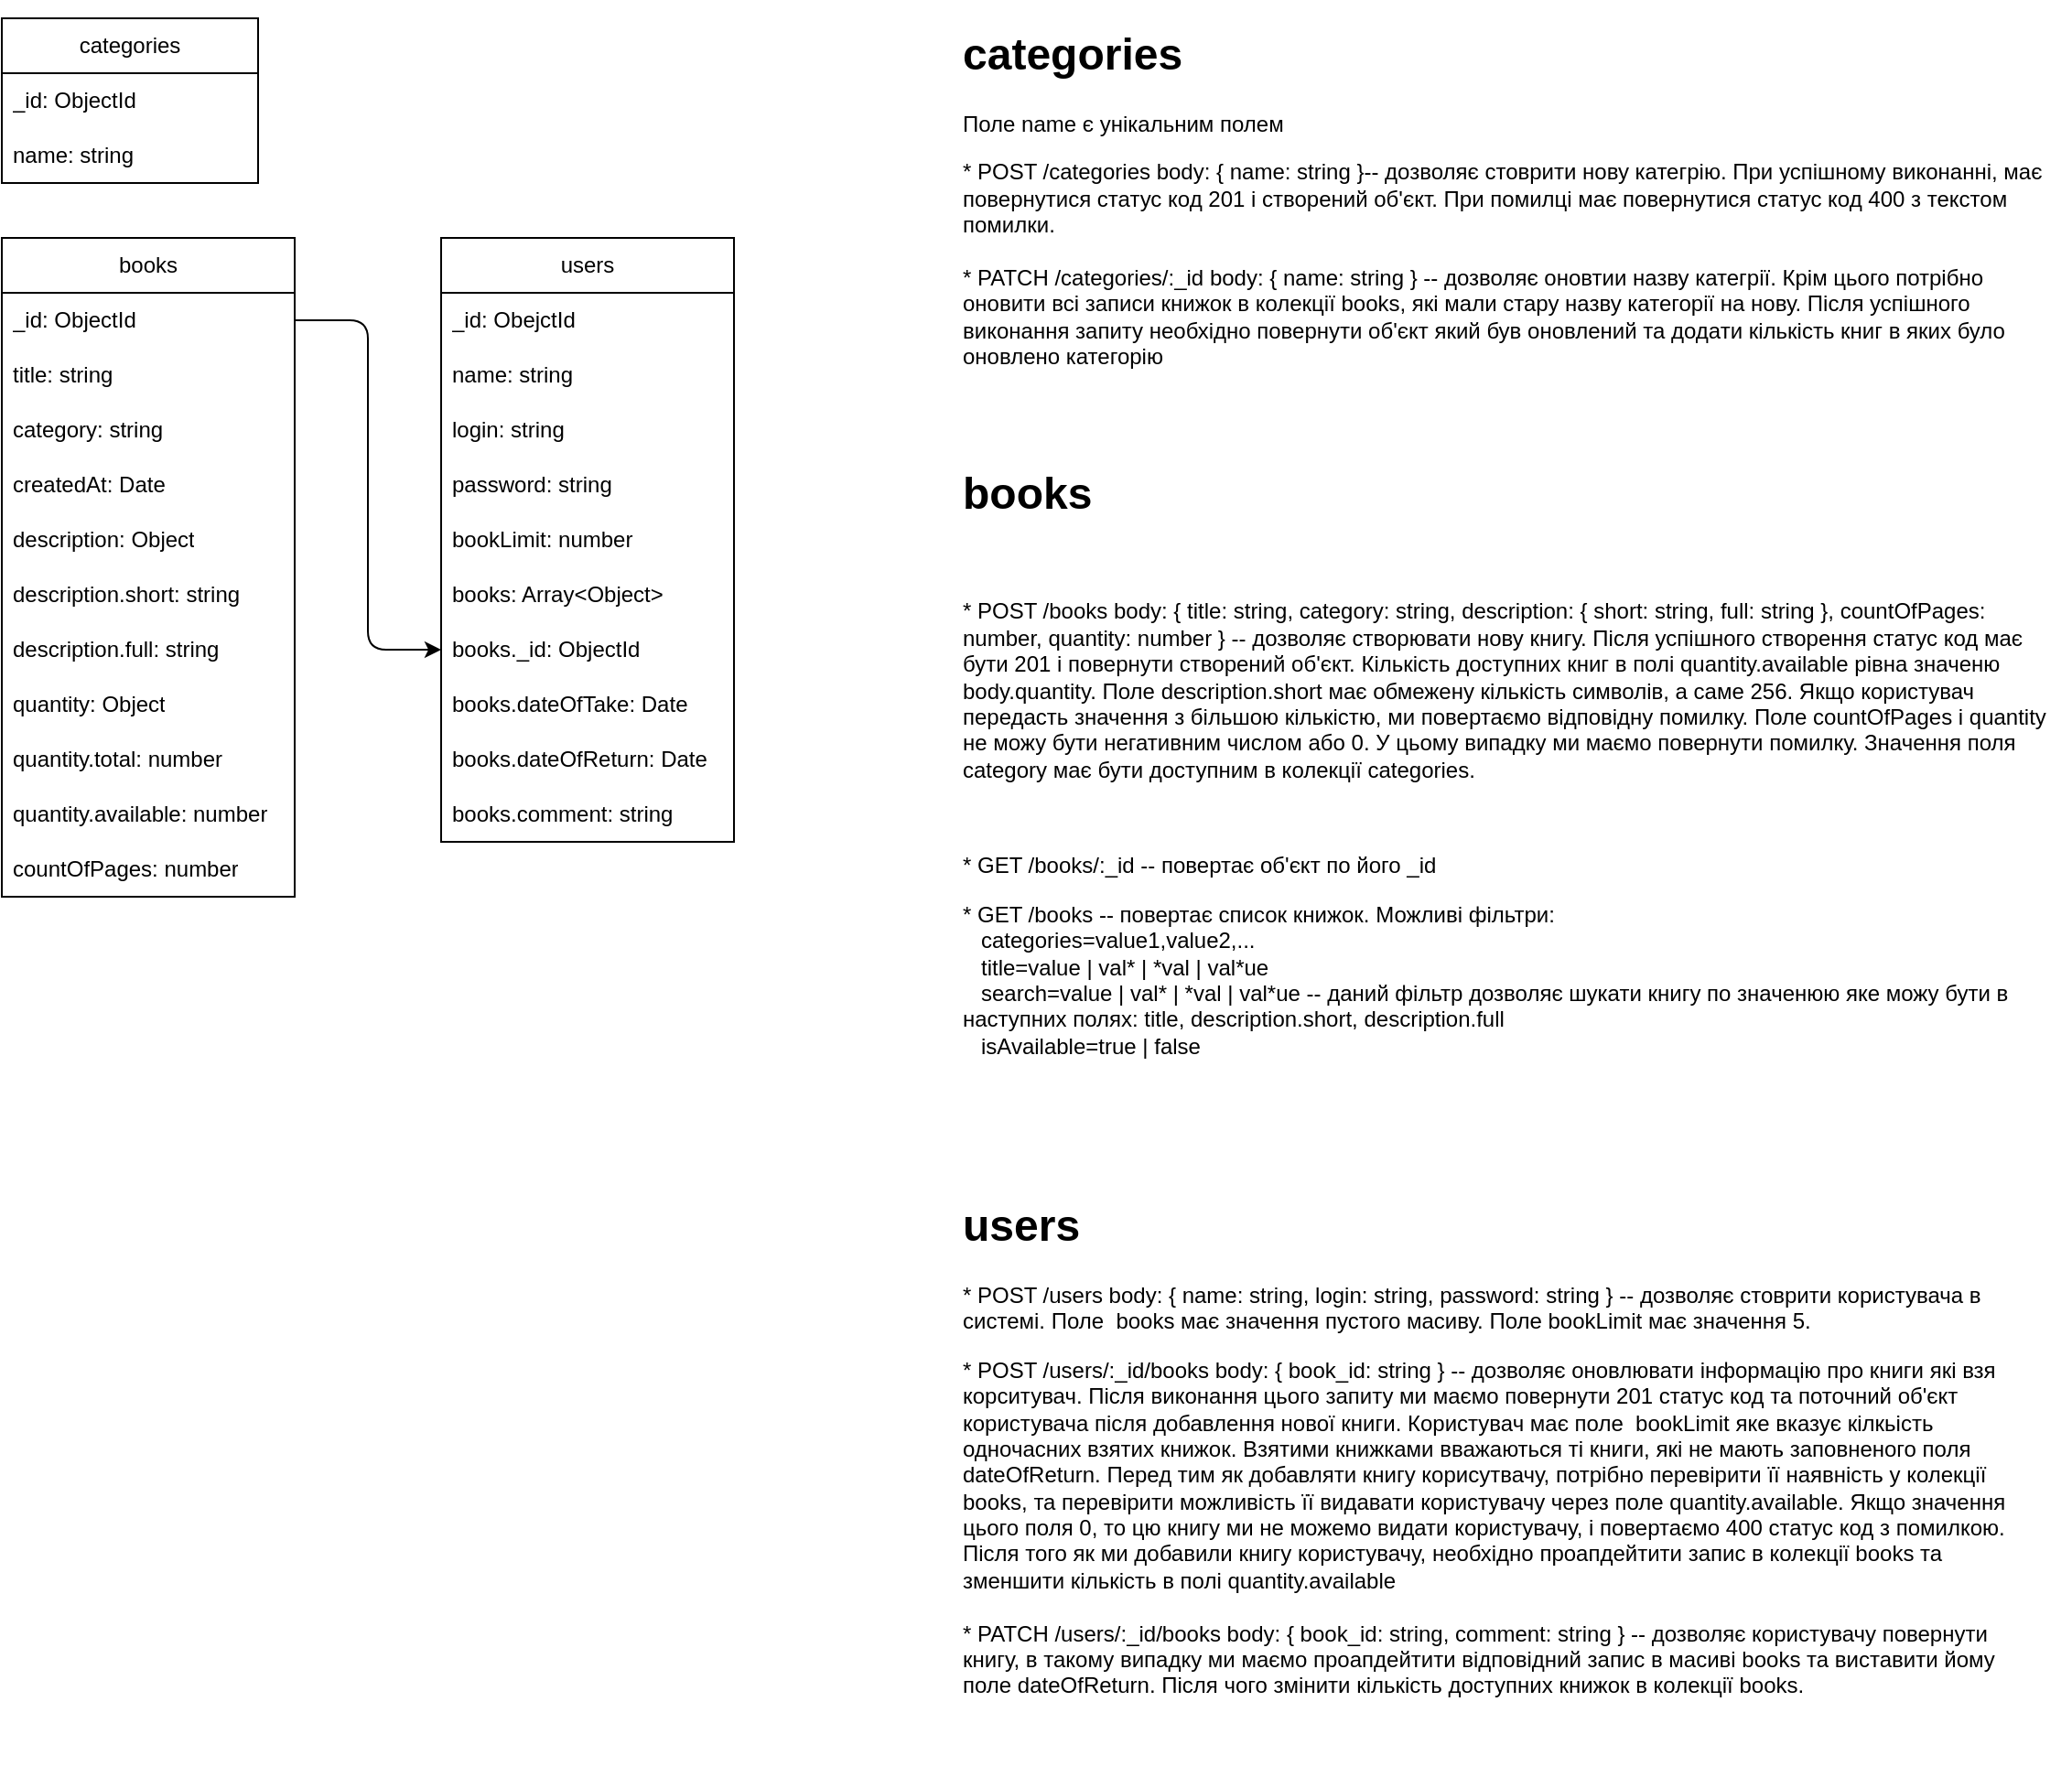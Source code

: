 <mxfile>
    <diagram id="vb5TseZSZvSIE--uM6Lz" name="Page-1">
        <mxGraphModel dx="761" dy="416" grid="1" gridSize="10" guides="1" tooltips="1" connect="1" arrows="1" fold="1" page="1" pageScale="1" pageWidth="850" pageHeight="1100" math="0" shadow="0">
            <root>
                <mxCell id="0"/>
                <mxCell id="1" parent="0"/>
                <mxCell id="2" value="books" style="swimlane;fontStyle=0;childLayout=stackLayout;horizontal=1;startSize=30;horizontalStack=0;resizeParent=1;resizeParentMax=0;resizeLast=0;collapsible=1;marginBottom=0;whiteSpace=wrap;html=1;" vertex="1" parent="1">
                    <mxGeometry x="40" y="160" width="160" height="360" as="geometry"/>
                </mxCell>
                <mxCell id="3" value="_id: ObjectId" style="text;strokeColor=none;fillColor=none;align=left;verticalAlign=middle;spacingLeft=4;spacingRight=4;overflow=hidden;points=[[0,0.5],[1,0.5]];portConstraint=eastwest;rotatable=0;whiteSpace=wrap;html=1;" vertex="1" parent="2">
                    <mxGeometry y="30" width="160" height="30" as="geometry"/>
                </mxCell>
                <mxCell id="4" value="title: string" style="text;strokeColor=none;fillColor=none;align=left;verticalAlign=middle;spacingLeft=4;spacingRight=4;overflow=hidden;points=[[0,0.5],[1,0.5]];portConstraint=eastwest;rotatable=0;whiteSpace=wrap;html=1;" vertex="1" parent="2">
                    <mxGeometry y="60" width="160" height="30" as="geometry"/>
                </mxCell>
                <mxCell id="10" value="category: string" style="text;strokeColor=none;fillColor=none;align=left;verticalAlign=middle;spacingLeft=4;spacingRight=4;overflow=hidden;points=[[0,0.5],[1,0.5]];portConstraint=eastwest;rotatable=0;whiteSpace=wrap;html=1;" vertex="1" parent="2">
                    <mxGeometry y="90" width="160" height="30" as="geometry"/>
                </mxCell>
                <mxCell id="23" value="createdAt: Date" style="text;strokeColor=none;fillColor=none;align=left;verticalAlign=middle;spacingLeft=4;spacingRight=4;overflow=hidden;points=[[0,0.5],[1,0.5]];portConstraint=eastwest;rotatable=0;whiteSpace=wrap;html=1;" vertex="1" parent="2">
                    <mxGeometry y="120" width="160" height="30" as="geometry"/>
                </mxCell>
                <mxCell id="6" value="description: Object" style="text;strokeColor=none;fillColor=none;align=left;verticalAlign=middle;spacingLeft=4;spacingRight=4;overflow=hidden;points=[[0,0.5],[1,0.5]];portConstraint=eastwest;rotatable=0;whiteSpace=wrap;html=1;" vertex="1" parent="2">
                    <mxGeometry y="150" width="160" height="30" as="geometry"/>
                </mxCell>
                <mxCell id="7" value="description.short: string" style="text;strokeColor=none;fillColor=none;align=left;verticalAlign=middle;spacingLeft=4;spacingRight=4;overflow=hidden;points=[[0,0.5],[1,0.5]];portConstraint=eastwest;rotatable=0;whiteSpace=wrap;html=1;" vertex="1" parent="2">
                    <mxGeometry y="180" width="160" height="30" as="geometry"/>
                </mxCell>
                <mxCell id="8" value="description.full: string" style="text;strokeColor=none;fillColor=none;align=left;verticalAlign=middle;spacingLeft=4;spacingRight=4;overflow=hidden;points=[[0,0.5],[1,0.5]];portConstraint=eastwest;rotatable=0;whiteSpace=wrap;html=1;" vertex="1" parent="2">
                    <mxGeometry y="210" width="160" height="30" as="geometry"/>
                </mxCell>
                <mxCell id="5" value="quantity: Object" style="text;strokeColor=none;fillColor=none;align=left;verticalAlign=middle;spacingLeft=4;spacingRight=4;overflow=hidden;points=[[0,0.5],[1,0.5]];portConstraint=eastwest;rotatable=0;whiteSpace=wrap;html=1;" vertex="1" parent="2">
                    <mxGeometry y="240" width="160" height="30" as="geometry"/>
                </mxCell>
                <mxCell id="30" value="quantity.total: number" style="text;strokeColor=none;fillColor=none;align=left;verticalAlign=middle;spacingLeft=4;spacingRight=4;overflow=hidden;points=[[0,0.5],[1,0.5]];portConstraint=eastwest;rotatable=0;whiteSpace=wrap;html=1;" vertex="1" parent="2">
                    <mxGeometry y="270" width="160" height="30" as="geometry"/>
                </mxCell>
                <mxCell id="31" value="quantity.available: number" style="text;strokeColor=none;fillColor=none;align=left;verticalAlign=middle;spacingLeft=4;spacingRight=4;overflow=hidden;points=[[0,0.5],[1,0.5]];portConstraint=eastwest;rotatable=0;whiteSpace=wrap;html=1;" vertex="1" parent="2">
                    <mxGeometry y="300" width="160" height="30" as="geometry"/>
                </mxCell>
                <mxCell id="9" value="countOfPages: number" style="text;strokeColor=none;fillColor=none;align=left;verticalAlign=middle;spacingLeft=4;spacingRight=4;overflow=hidden;points=[[0,0.5],[1,0.5]];portConstraint=eastwest;rotatable=0;whiteSpace=wrap;html=1;" vertex="1" parent="2">
                    <mxGeometry y="330" width="160" height="30" as="geometry"/>
                </mxCell>
                <mxCell id="11" value="categories" style="swimlane;fontStyle=0;childLayout=stackLayout;horizontal=1;startSize=30;horizontalStack=0;resizeParent=1;resizeParentMax=0;resizeLast=0;collapsible=1;marginBottom=0;whiteSpace=wrap;html=1;" vertex="1" parent="1">
                    <mxGeometry x="40" y="40" width="140" height="90" as="geometry"/>
                </mxCell>
                <mxCell id="12" value="_id: ObjectId" style="text;strokeColor=none;fillColor=none;align=left;verticalAlign=middle;spacingLeft=4;spacingRight=4;overflow=hidden;points=[[0,0.5],[1,0.5]];portConstraint=eastwest;rotatable=0;whiteSpace=wrap;html=1;" vertex="1" parent="11">
                    <mxGeometry y="30" width="140" height="30" as="geometry"/>
                </mxCell>
                <mxCell id="13" value="name: string" style="text;strokeColor=none;fillColor=none;align=left;verticalAlign=middle;spacingLeft=4;spacingRight=4;overflow=hidden;points=[[0,0.5],[1,0.5]];portConstraint=eastwest;rotatable=0;whiteSpace=wrap;html=1;" vertex="1" parent="11">
                    <mxGeometry y="60" width="140" height="30" as="geometry"/>
                </mxCell>
                <mxCell id="15" value="users" style="swimlane;fontStyle=0;childLayout=stackLayout;horizontal=1;startSize=30;horizontalStack=0;resizeParent=1;resizeParentMax=0;resizeLast=0;collapsible=1;marginBottom=0;whiteSpace=wrap;html=1;" vertex="1" parent="1">
                    <mxGeometry x="280" y="160" width="160" height="330" as="geometry"/>
                </mxCell>
                <mxCell id="16" value="_id: ObejctId" style="text;strokeColor=none;fillColor=none;align=left;verticalAlign=middle;spacingLeft=4;spacingRight=4;overflow=hidden;points=[[0,0.5],[1,0.5]];portConstraint=eastwest;rotatable=0;whiteSpace=wrap;html=1;" vertex="1" parent="15">
                    <mxGeometry y="30" width="160" height="30" as="geometry"/>
                </mxCell>
                <mxCell id="17" value="name: string" style="text;strokeColor=none;fillColor=none;align=left;verticalAlign=middle;spacingLeft=4;spacingRight=4;overflow=hidden;points=[[0,0.5],[1,0.5]];portConstraint=eastwest;rotatable=0;whiteSpace=wrap;html=1;" vertex="1" parent="15">
                    <mxGeometry y="60" width="160" height="30" as="geometry"/>
                </mxCell>
                <mxCell id="18" value="login: string" style="text;strokeColor=none;fillColor=none;align=left;verticalAlign=middle;spacingLeft=4;spacingRight=4;overflow=hidden;points=[[0,0.5],[1,0.5]];portConstraint=eastwest;rotatable=0;whiteSpace=wrap;html=1;" vertex="1" parent="15">
                    <mxGeometry y="90" width="160" height="30" as="geometry"/>
                </mxCell>
                <mxCell id="19" value="password: string" style="text;strokeColor=none;fillColor=none;align=left;verticalAlign=middle;spacingLeft=4;spacingRight=4;overflow=hidden;points=[[0,0.5],[1,0.5]];portConstraint=eastwest;rotatable=0;whiteSpace=wrap;html=1;" vertex="1" parent="15">
                    <mxGeometry y="120" width="160" height="30" as="geometry"/>
                </mxCell>
                <mxCell id="27" value="bookLimit: number" style="text;strokeColor=none;fillColor=none;align=left;verticalAlign=middle;spacingLeft=4;spacingRight=4;overflow=hidden;points=[[0,0.5],[1,0.5]];portConstraint=eastwest;rotatable=0;whiteSpace=wrap;html=1;" vertex="1" parent="15">
                    <mxGeometry y="150" width="160" height="30" as="geometry"/>
                </mxCell>
                <mxCell id="20" value="books: Array&amp;lt;Object&amp;gt;" style="text;strokeColor=none;fillColor=none;align=left;verticalAlign=middle;spacingLeft=4;spacingRight=4;overflow=hidden;points=[[0,0.5],[1,0.5]];portConstraint=eastwest;rotatable=0;whiteSpace=wrap;html=1;" vertex="1" parent="15">
                    <mxGeometry y="180" width="160" height="30" as="geometry"/>
                </mxCell>
                <mxCell id="21" value="books._id: ObjectId" style="text;strokeColor=none;fillColor=none;align=left;verticalAlign=middle;spacingLeft=4;spacingRight=4;overflow=hidden;points=[[0,0.5],[1,0.5]];portConstraint=eastwest;rotatable=0;whiteSpace=wrap;html=1;" vertex="1" parent="15">
                    <mxGeometry y="210" width="160" height="30" as="geometry"/>
                </mxCell>
                <mxCell id="22" value="books.dateOfTake: Date" style="text;strokeColor=none;fillColor=none;align=left;verticalAlign=middle;spacingLeft=4;spacingRight=4;overflow=hidden;points=[[0,0.5],[1,0.5]];portConstraint=eastwest;rotatable=0;whiteSpace=wrap;html=1;" vertex="1" parent="15">
                    <mxGeometry y="240" width="160" height="30" as="geometry"/>
                </mxCell>
                <mxCell id="25" value="books.dateOfReturn: Date" style="text;strokeColor=none;fillColor=none;align=left;verticalAlign=middle;spacingLeft=4;spacingRight=4;overflow=hidden;points=[[0,0.5],[1,0.5]];portConstraint=eastwest;rotatable=0;whiteSpace=wrap;html=1;" vertex="1" parent="15">
                    <mxGeometry y="270" width="160" height="30" as="geometry"/>
                </mxCell>
                <mxCell id="26" value="books.comment: string" style="text;strokeColor=none;fillColor=none;align=left;verticalAlign=middle;spacingLeft=4;spacingRight=4;overflow=hidden;points=[[0,0.5],[1,0.5]];portConstraint=eastwest;rotatable=0;whiteSpace=wrap;html=1;" vertex="1" parent="15">
                    <mxGeometry y="300" width="160" height="30" as="geometry"/>
                </mxCell>
                <mxCell id="24" value="" style="endArrow=classic;html=1;exitX=1;exitY=0.5;exitDx=0;exitDy=0;entryX=0;entryY=0.5;entryDx=0;entryDy=0;" edge="1" parent="1" source="3" target="21">
                    <mxGeometry width="50" height="50" relative="1" as="geometry">
                        <mxPoint x="210" y="270" as="sourcePoint"/>
                        <mxPoint x="260" y="220" as="targetPoint"/>
                        <Array as="points">
                            <mxPoint x="240" y="205"/>
                            <mxPoint x="240" y="385"/>
                        </Array>
                    </mxGeometry>
                </mxCell>
                <mxCell id="28" value="&lt;h1&gt;categories&lt;/h1&gt;&lt;p&gt;Поле name є унікальним полем&lt;/p&gt;&lt;p&gt;* POST /categories body: { name: string }-- дозволяє стоврити нову категрію. При успішному виконанні, має повернутися статус код 201 і створений об'єкт. При помилці має повернутися статус код 400 з текстом помилки.&lt;br&gt;&lt;br&gt;* PATCH /categories/:_id body: { name: string } -- дозволяє оновтии назву категрії. Крім цього потрібно оновити всі записи книжок в колекції books, які мали стару назву категорії на нову. Після успішного виконання запиту необхідно повернути об'єкт який був оновлений та додати кількість книг в яких було оновлено категорію&lt;br&gt;&lt;br&gt;&lt;/p&gt;" style="text;html=1;strokeColor=none;fillColor=none;spacing=5;spacingTop=-20;whiteSpace=wrap;overflow=hidden;rounded=0;" vertex="1" parent="1">
                    <mxGeometry x="560" y="40" width="610" height="200" as="geometry"/>
                </mxCell>
                <mxCell id="29" value="&lt;h1&gt;books&lt;/h1&gt;&lt;p&gt;&lt;br&gt;&lt;/p&gt;&lt;p&gt;* POST /books body: { title: string, category: string, description: { short: string, full: string }, countOfPages: number, quantity: number } -- дозволяє створювати нову книгу. Після успішного створення статус код має бути 201 і повернути створений об'єкт. Кількість доступних книг в полі quantity.available рівна значеню body.quantity. Поле description.short має обмежену кількість символів, а саме 256. Якщо користувач передасть значення з більшою кількістю, ми повертаємо відповідну помилку. Поле countOfPages і quantity не можу бути негативним числом або 0. У цьому випадку ми маємо повернути помилку. Значення поля category має бути доступним в колекції categories.&amp;nbsp;&lt;/p&gt;&lt;p&gt;&lt;br&gt;&lt;/p&gt;&lt;p&gt;* GET /books/:_id -- повертає об'єкт по його _id&lt;/p&gt;&lt;p&gt;* GET /books -- повертає список книжок. Можливі фільтри:&amp;nbsp;&lt;br&gt;&amp;nbsp; &amp;nbsp;categories=value1,value2,...&lt;br&gt;&amp;nbsp; &amp;nbsp;title=value | val* | *val | val*ue&lt;br&gt;&amp;nbsp; &amp;nbsp;search=value | val* | *val | val*ue -- даний фільтр дозволяє шукати книгу по значенюю яке можу бути в наступних полях: title, description.short, description.full&lt;br&gt;&amp;nbsp; &amp;nbsp;isAvailable=true | false&lt;br&gt;&lt;/p&gt;&lt;p&gt;&lt;br&gt;&lt;/p&gt;&lt;p&gt;&lt;br&gt;&lt;/p&gt;" style="text;html=1;strokeColor=none;fillColor=none;spacing=5;spacingTop=-20;whiteSpace=wrap;overflow=hidden;rounded=0;" vertex="1" parent="1">
                    <mxGeometry x="560" y="280" width="600" height="340" as="geometry"/>
                </mxCell>
                <mxCell id="32" value="&lt;h1&gt;users&lt;/h1&gt;&lt;p&gt;* POST /users body: { name: string, login: string, password: string } -- дозволяє стоврити користувача в системі. Поле&amp;nbsp; books має значення пустого масиву. Поле bookLimit має значення 5.&lt;/p&gt;&lt;p&gt;* POST /users/:_id/books body: { book_id: string } -- дозволяє оновлювати інформацію про книги які взя корситувач. Після виконання цього запиту ми маємо повернути 201 статус код та поточний об'єкт користувача після добавлення нової книги. Користувач має поле&amp;nbsp; bookLimit яке вказує кілкьість одночасних взятих книжок. Взятими книжками вважаються ті книги, які не мають заповненого поля dateOfReturn. Перед тим як добавляти книгу корисутвачу, потрібно перевірити її наявність у колекції books, та перевірити можливість її видавати користувачу через поле quantity.available. Якщо значення цього поля 0, то цю книгу ми не можемо видати користувачу, і повертаємо 400 статус код з помилкою. Після того як ми добавили книгу користувачу, необхідно проапдейтити запис в колекції books та зменшити кількість в полі quantity.available&lt;br&gt;&lt;br&gt;* PATCH /users/:_id/books body: { book_id: string, comment: string } -- дозволяє користувачу повернути книгу, в такому випадку ми маємо проапдейтити відповідний запис в масиві books та виставити йому поле dateOfReturn. Після чого змінити кількість доступних книжок в колекції books.&lt;/p&gt;" style="text;html=1;strokeColor=none;fillColor=none;spacing=5;spacingTop=-20;whiteSpace=wrap;overflow=hidden;rounded=0;" vertex="1" parent="1">
                    <mxGeometry x="560" y="680" width="600" height="320" as="geometry"/>
                </mxCell>
            </root>
        </mxGraphModel>
    </diagram>
</mxfile>